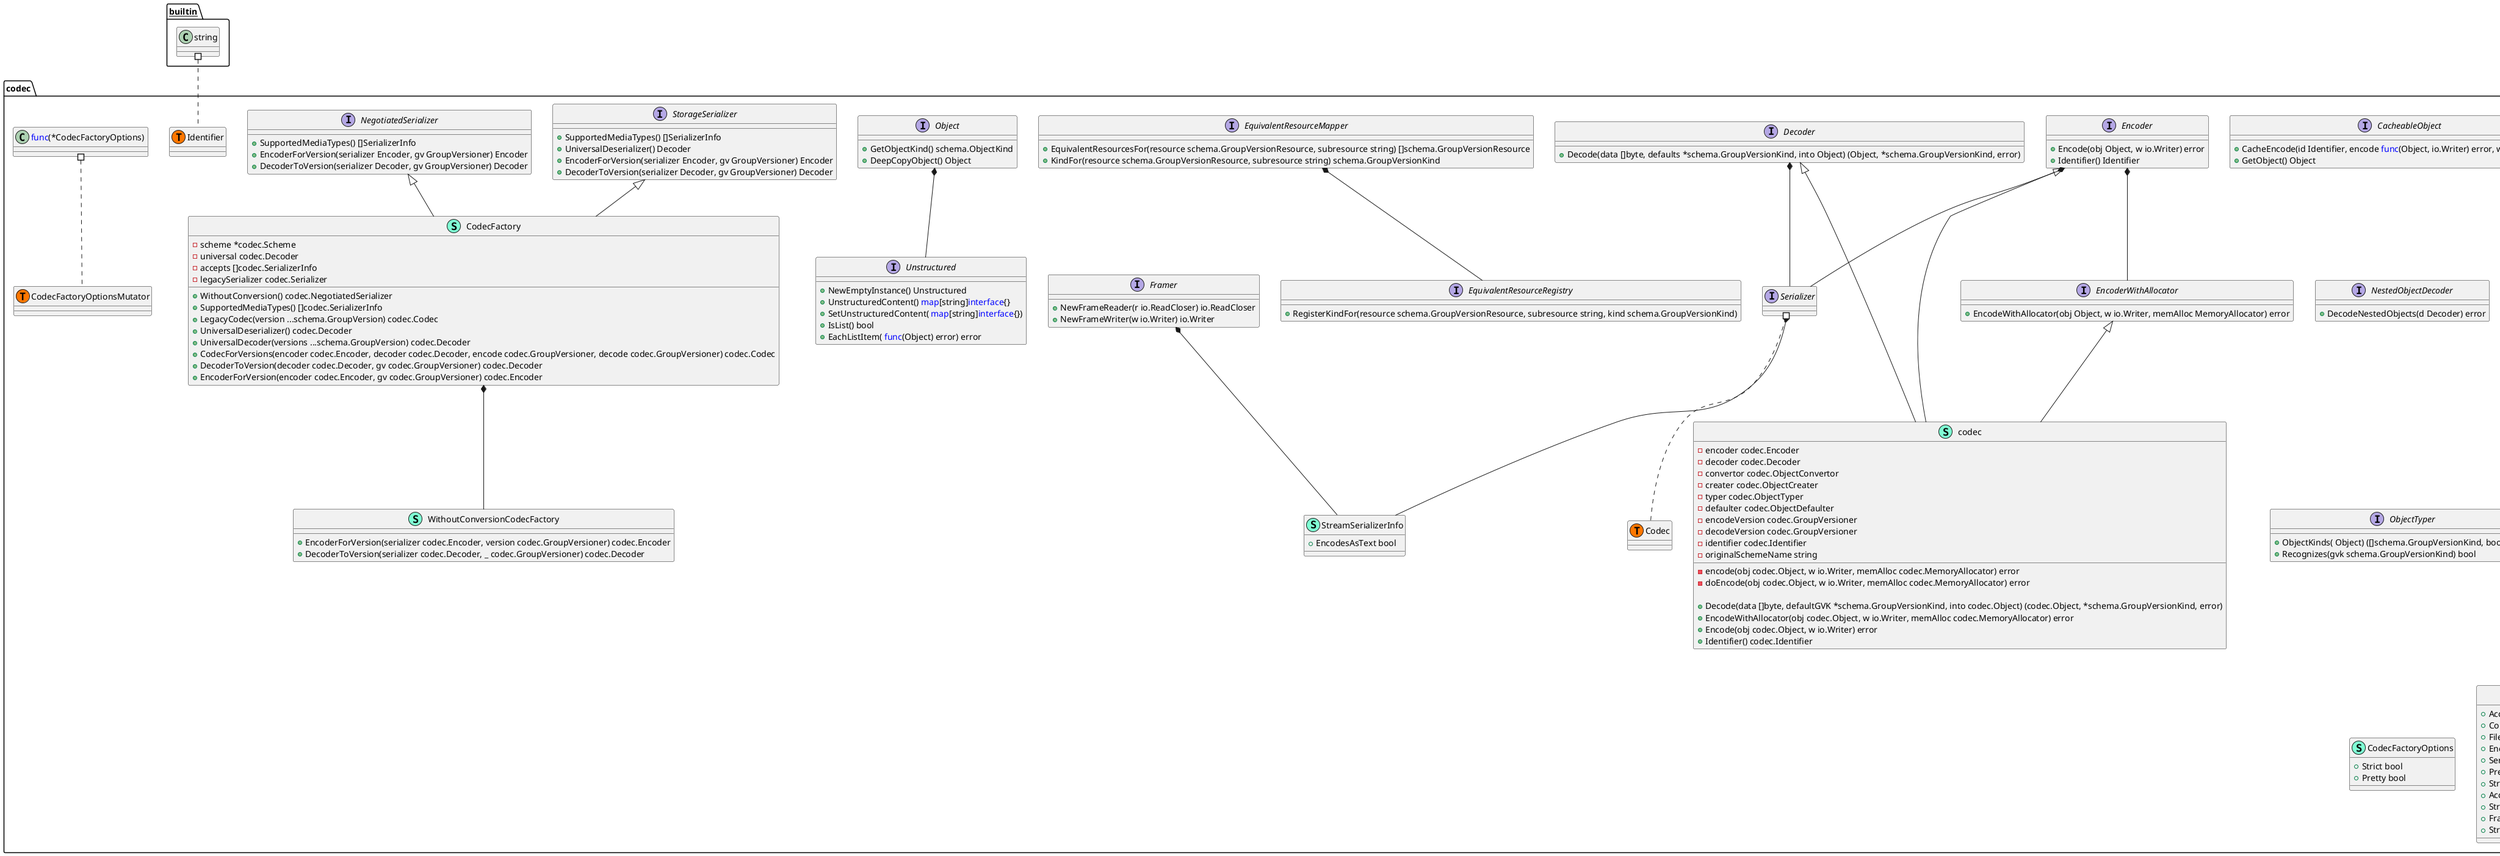 @startuml
namespace codec {
    interface CacheableObject  {
        + CacheEncode(id Identifier, encode <font color=blue>func</font>(Object, io.Writer) error, w io.Writer) error
        + GetObject() Object

    }
    interface ClientNegotiator  {
        + Encoder(contentType string, params <font color=blue>map</font>[string]string) (Encoder, error)
        + Decoder(contentType string, params <font color=blue>map</font>[string]string) (Decoder, error)
        + StreamDecoder(contentType string, params <font color=blue>map</font>[string]string) (Decoder, Serializer, Framer, error)

    }
    interface Decoder  {
        + Decode(data []byte, defaults *schema.GroupVersionKind, into Object) (Object, *schema.GroupVersionKind, error)

    }
    interface Encoder  {
        + Encode(obj Object, w io.Writer) error
        + Identifier() Identifier

    }
    interface EncoderWithAllocator  {
        + EncodeWithAllocator(obj Object, w io.Writer, memAlloc MemoryAllocator) error

    }
    interface EquivalentResourceMapper  {
        + EquivalentResourcesFor(resource schema.GroupVersionResource, subresource string) []schema.GroupVersionResource
        + KindFor(resource schema.GroupVersionResource, subresource string) schema.GroupVersionKind

    }
    interface EquivalentResourceRegistry  {
        + RegisterKindFor(resource schema.GroupVersionResource, subresource string, kind schema.GroupVersionKind) 

    }
    interface Framer  {
        + NewFrameReader(r io.ReadCloser) io.ReadCloser
        + NewFrameWriter(w io.Writer) io.Writer

    }
    interface GroupVersioner  {
        + KindForGroupVersionKinds(kinds []schema.GroupVersionKind) (schema.GroupVersionKind, bool)
        + Identifier() string

    }
    interface MemoryAllocator  {
        + Allocate(n uint64) []byte

    }
    interface Namer  {
        + Name(obj Object) (string, error)
        + Namespace(obj Object) (string, error)

    }
    interface NegotiatedSerializer  {
        + SupportedMediaTypes() []SerializerInfo
        + EncoderForVersion(serializer Encoder, gv GroupVersioner) Encoder
        + DecoderToVersion(serializer Decoder, gv GroupVersioner) Decoder

    }
    interface NestedObjectDecoder  {
        + DecodeNestedObjects(d Decoder) error

    }
    interface NestedObjectEncoder  {
        + EncodeNestedObjects(e Encoder) error

    }
    interface Object  {
        + GetObjectKind() schema.ObjectKind
        + DeepCopyObject() Object

    }
    interface ObjectConvertor  {
        + Convert(in <font color=blue>interface</font>{}, out <font color=blue>interface</font>{}, context <font color=blue>interface</font>{}) error
        + ConvertToVersion(in Object, gv GroupVersioner) (Object, error)
        + ConvertFieldLabel(gvk schema.GroupVersionKind, label string, value string) (string, string, error)

    }
    interface ObjectCreater  {
        + New(kind schema.GroupVersionKind) (Object, error)

    }
    interface ObjectDefaulter  {
        + Default(in Object) 

    }
    interface ObjectTyper  {
        + ObjectKinds( Object) ([]schema.GroupVersionKind, bool, error)
        + Recognizes(gvk schema.GroupVersionKind) bool

    }
    interface ObjectVersioner  {
        + ConvertToVersion(in Object, gv GroupVersioner) (Object, error)

    }
    interface ParameterCodec  {
        + DecodeParameters(parameters url.Values, from schema.GroupVersion, into Object) error
        + EncodeParameters(obj Object, to schema.GroupVersion) (url.Values, error)

    }
    interface ResourceVersioner  {
        + SetResourceVersion(obj Object, version string) error
        + ResourceVersion(obj Object) (string, error)

    }
    interface Serializer  {
    }
    class SerializerInfo << (S,Aquamarine) >> {
        + MediaType string
        + MediaTypeType string
        + MediaTypeSubType string
        + EncodesAsText bool
        + Serializer Serializer
        + PrettySerializer Serializer
        + StrictSerializer Serializer
        + StreamSerializer *StreamSerializerInfo

    }
    interface StorageSerializer  {
        + SupportedMediaTypes() []SerializerInfo
        + UniversalDeserializer() Decoder
        + EncoderForVersion(serializer Encoder, gv GroupVersioner) Encoder
        + DecoderToVersion(serializer Decoder, gv GroupVersioner) Decoder

    }
    class StreamSerializerInfo << (S,Aquamarine) >> {
        + EncodesAsText bool

    }
    interface Unstructured  {
        + NewEmptyInstance() Unstructured
        + UnstructuredContent() <font color=blue>map</font>[string]<font color=blue>interface</font>{}
        + SetUnstructuredContent( <font color=blue>map</font>[string]<font color=blue>interface</font>{}) 
        + IsList() bool
        + EachListItem( <font color=blue>func</font>(Object) error) error

    }
    class codec.Codec << (T, #FF7700) >>  {
    }
    class codec.Identifier << (T, #FF7700) >>  {
    }
}
"codec.Encoder" *-- "codec.EncoderWithAllocator"
"codec.EquivalentResourceMapper" *-- "codec.EquivalentResourceRegistry"
"codec.Decoder" *-- "codec.Serializer"
"codec.Encoder" *-- "codec.Serializer"
"codec.Framer" *-- "codec.StreamSerializerInfo"
"codec.Serializer" *-- "codec.StreamSerializerInfo"
"codec.Object" *-- "codec.Unstructured"


namespace codec {
    class CodecFactory << (S,Aquamarine) >> {
        - scheme *codec.Scheme
        - universal codec.Decoder
        - accepts []codec.SerializerInfo
        - legacySerializer codec.Serializer

        + WithoutConversion() codec.NegotiatedSerializer
        + SupportedMediaTypes() []codec.SerializerInfo
        + LegacyCodec(version ...schema.GroupVersion) codec.Codec
        + UniversalDeserializer() codec.Decoder
        + UniversalDecoder(versions ...schema.GroupVersion) codec.Decoder
        + CodecForVersions(encoder codec.Encoder, decoder codec.Decoder, encode codec.GroupVersioner, decode codec.GroupVersioner) codec.Codec
        + DecoderToVersion(decoder codec.Decoder, gv codec.GroupVersioner) codec.Decoder
        + EncoderForVersion(encoder codec.Encoder, gv codec.GroupVersioner) codec.Encoder

    }
    class CodecFactoryOptions << (S,Aquamarine) >> {
        + Strict bool
        + Pretty bool

    }
    class WithoutConversionCodecFactory << (S,Aquamarine) >> {
        + EncoderForVersion(serializer codec.Encoder, version codec.GroupVersioner) codec.Encoder
        + DecoderToVersion(serializer codec.Decoder, _ codec.GroupVersioner) codec.Decoder

    }
    class codec.CodecFactoryOptionsMutator << (T, #FF7700) >>  {
    }
    class serializerType << (S,Aquamarine) >> {
        + AcceptContentTypes []string
        + ContentType string
        + FileExtensions []string
        + EncodesAsText bool
        + Serializer codec.Serializer
        + PrettySerializer codec.Serializer
        + StrictSerializer codec.Serializer
        + AcceptStreamContentTypes []string
        + StreamContentType string
        + Framer codec.Framer
        + StreamSerializer codec.Serializer

    }
}
"codec.CodecFactory" *-- "codec.WithoutConversionCodecFactory"

"codec.NegotiatedSerializer" <|-- "codec.CodecFactory"
"codec.StorageSerializer" <|-- "codec.CodecFactory"

namespace codec {
    class codec << (S,Aquamarine) >> {
        - encoder codec.Encoder
        - decoder codec.Decoder
        - convertor codec.ObjectConvertor
        - creater codec.ObjectCreater
        - typer codec.ObjectTyper
        - defaulter codec.ObjectDefaulter
        - encodeVersion codec.GroupVersioner
        - decodeVersion codec.GroupVersioner
        - identifier codec.Identifier
        - originalSchemeName string

        - encode(obj codec.Object, w io.Writer, memAlloc codec.MemoryAllocator) error
        - doEncode(obj codec.Object, w io.Writer, memAlloc codec.MemoryAllocator) error

        + Decode(data []byte, defaultGVK *schema.GroupVersionKind, into codec.Object) (codec.Object, *schema.GroupVersionKind, error)
        + EncodeWithAllocator(obj codec.Object, w io.Writer, memAlloc codec.MemoryAllocator) error
        + Encode(obj codec.Object, w io.Writer) error
        + Identifier() codec.Identifier

    }
    class codecIdentifier << (S,Aquamarine) >> {
        + EncodeGV string
        + Encoder string
        + Name string

    }
}

"codec.Decoder" <|-- "codec.codec"
"codec.Encoder" <|-- "codec.codec"
"codec.EncoderWithAllocator" <|-- "codec.codec"

"__builtin__.string" #.. "codec.Identifier"
"codec.Serializer" #.. "codec.Codec"
"codec.<font color=blue>func</font>(*CodecFactoryOptions) " #.. "codec.CodecFactoryOptionsMutator"
@enduml
